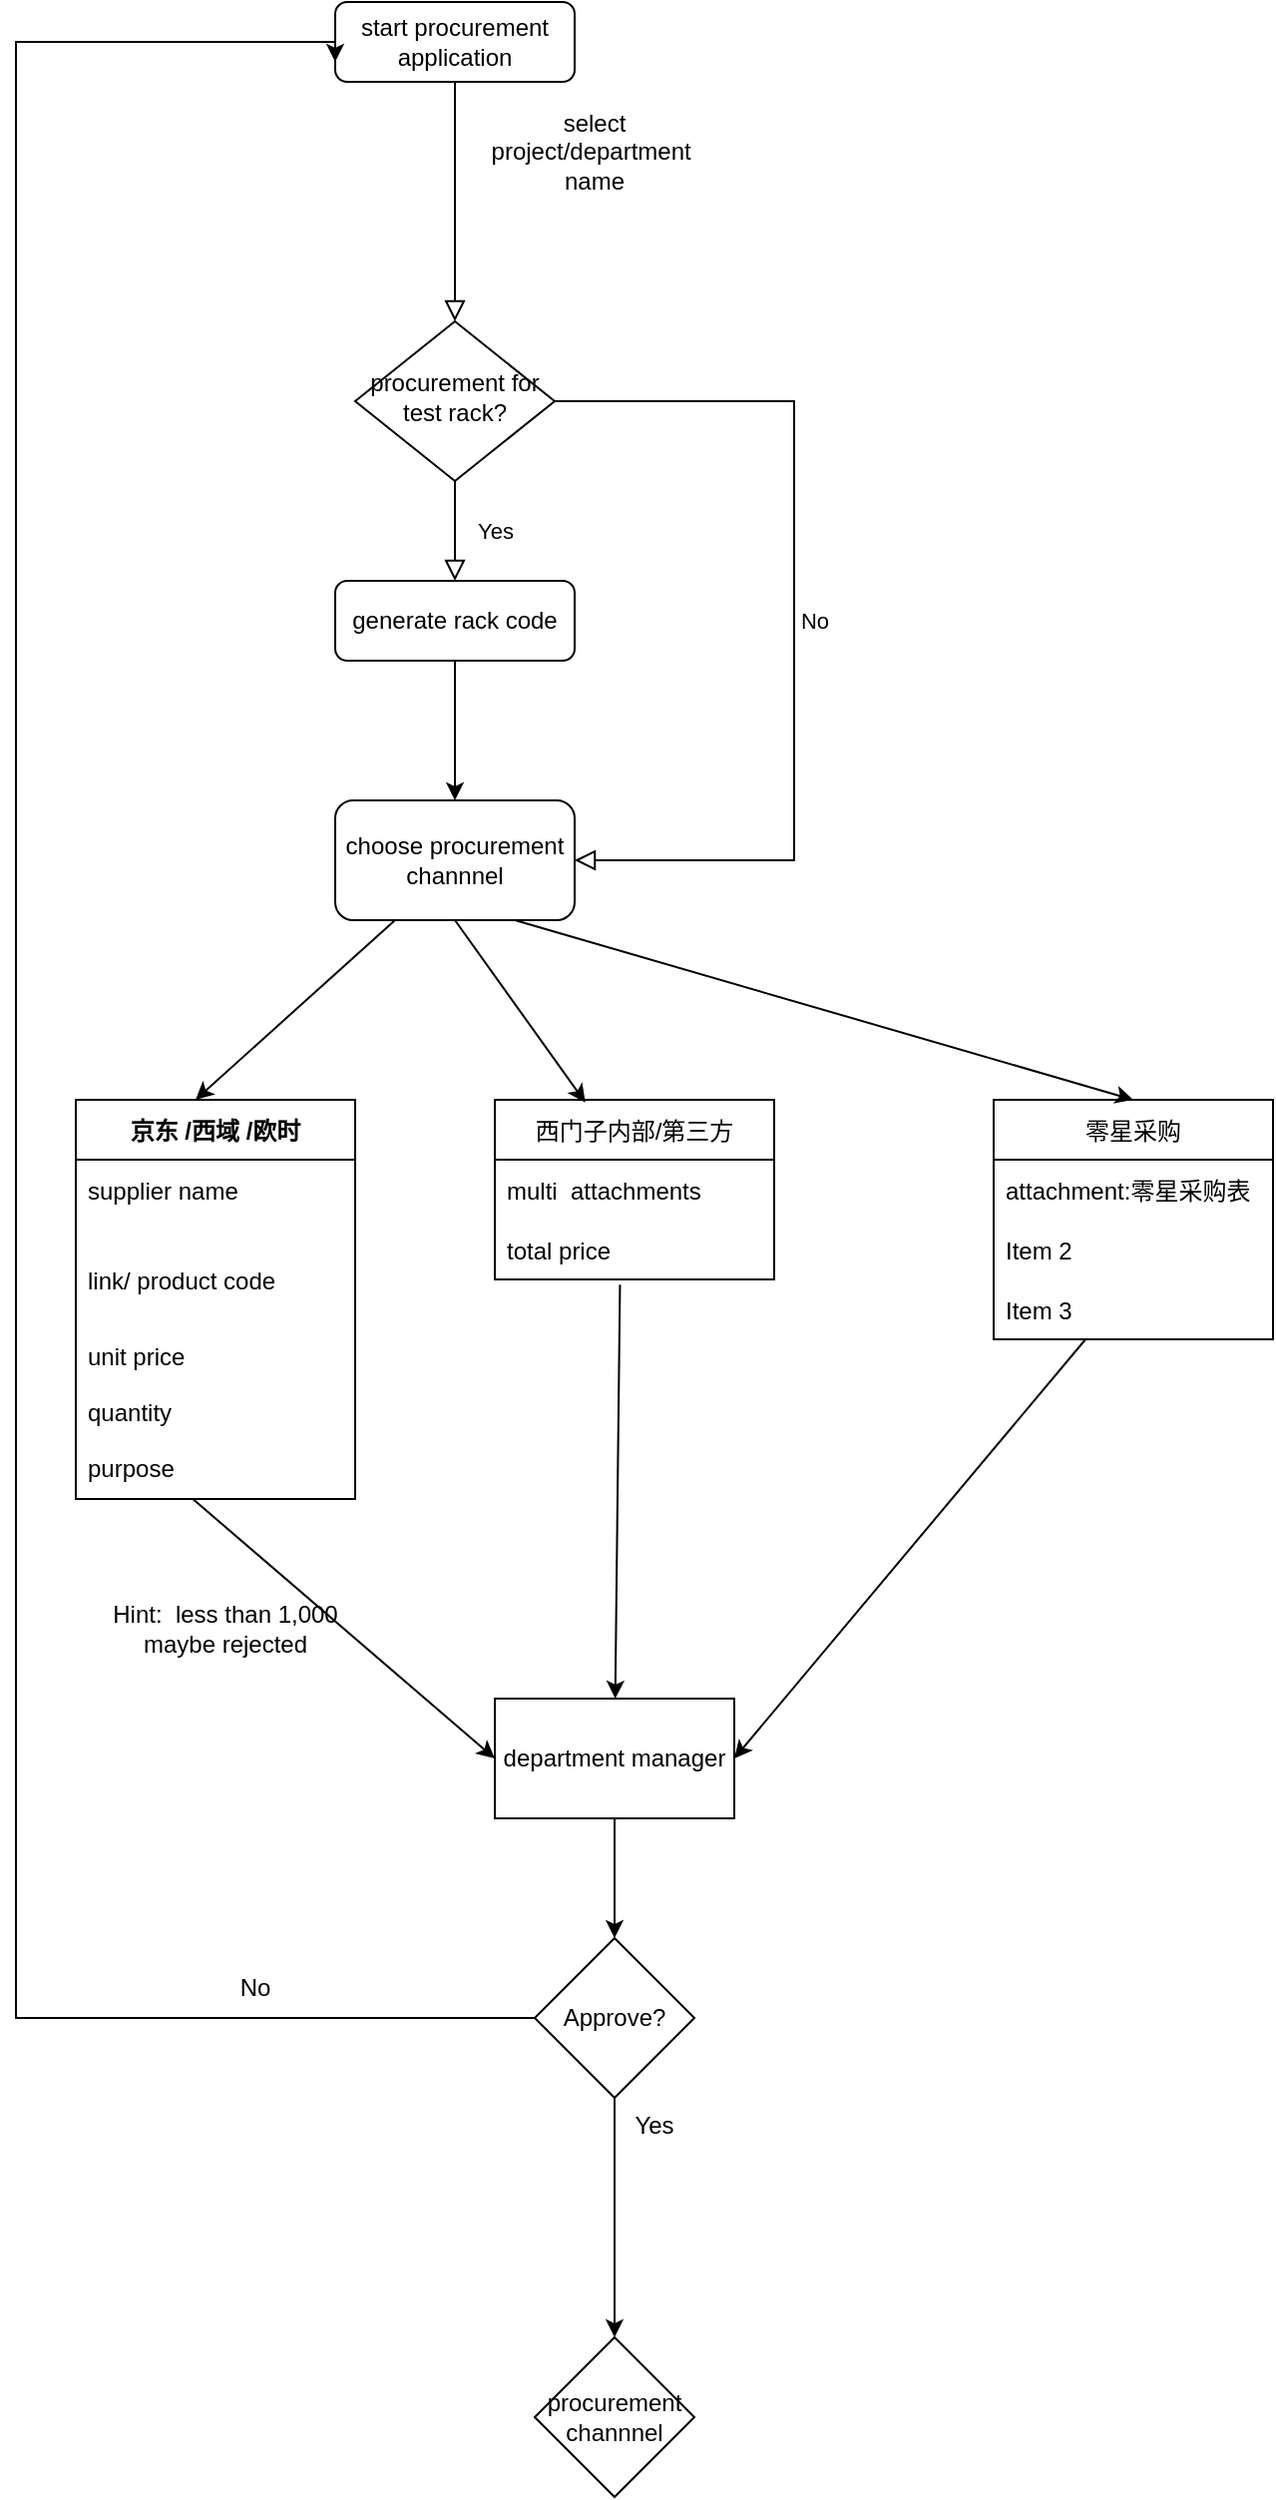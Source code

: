 <mxfile version="20.0.4" type="github">
  <diagram id="C5RBs43oDa-KdzZeNtuy" name="Page-1">
    <mxGraphModel dx="1849" dy="436" grid="1" gridSize="10" guides="1" tooltips="1" connect="1" arrows="1" fold="1" page="1" pageScale="1" pageWidth="827" pageHeight="1169" math="0" shadow="0">
      <root>
        <mxCell id="WIyWlLk6GJQsqaUBKTNV-0" />
        <mxCell id="WIyWlLk6GJQsqaUBKTNV-1" parent="WIyWlLk6GJQsqaUBKTNV-0" />
        <mxCell id="WIyWlLk6GJQsqaUBKTNV-2" value="" style="rounded=0;html=1;jettySize=auto;orthogonalLoop=1;fontSize=11;endArrow=block;endFill=0;endSize=8;strokeWidth=1;shadow=0;labelBackgroundColor=none;edgeStyle=orthogonalEdgeStyle;" parent="WIyWlLk6GJQsqaUBKTNV-1" source="WIyWlLk6GJQsqaUBKTNV-3" target="WIyWlLk6GJQsqaUBKTNV-6" edge="1">
          <mxGeometry relative="1" as="geometry" />
        </mxCell>
        <mxCell id="WIyWlLk6GJQsqaUBKTNV-3" value="start procurement application" style="rounded=1;whiteSpace=wrap;html=1;fontSize=12;glass=0;strokeWidth=1;shadow=0;" parent="WIyWlLk6GJQsqaUBKTNV-1" vertex="1">
          <mxGeometry x="160" y="10" width="120" height="40" as="geometry" />
        </mxCell>
        <mxCell id="WIyWlLk6GJQsqaUBKTNV-4" value="Yes" style="rounded=0;html=1;jettySize=auto;orthogonalLoop=1;fontSize=11;endArrow=block;endFill=0;endSize=8;strokeWidth=1;shadow=0;labelBackgroundColor=none;edgeStyle=orthogonalEdgeStyle;entryX=0.5;entryY=0;entryDx=0;entryDy=0;" parent="WIyWlLk6GJQsqaUBKTNV-1" source="WIyWlLk6GJQsqaUBKTNV-6" target="WIyWlLk6GJQsqaUBKTNV-11" edge="1">
          <mxGeometry y="20" relative="1" as="geometry">
            <mxPoint as="offset" />
            <mxPoint x="220" y="290" as="targetPoint" />
          </mxGeometry>
        </mxCell>
        <mxCell id="WIyWlLk6GJQsqaUBKTNV-5" value="No" style="edgeStyle=orthogonalEdgeStyle;rounded=0;html=1;jettySize=auto;orthogonalLoop=1;fontSize=11;endArrow=block;endFill=0;endSize=8;strokeWidth=1;shadow=0;labelBackgroundColor=none;entryX=1;entryY=0.5;entryDx=0;entryDy=0;" parent="WIyWlLk6GJQsqaUBKTNV-1" source="WIyWlLk6GJQsqaUBKTNV-6" target="ZzFBc4L-XgL4VMwVt-X--0" edge="1">
          <mxGeometry y="10" relative="1" as="geometry">
            <mxPoint as="offset" />
            <mxPoint x="390" y="460" as="targetPoint" />
            <Array as="points">
              <mxPoint x="390" y="210" />
              <mxPoint x="390" y="440" />
            </Array>
          </mxGeometry>
        </mxCell>
        <mxCell id="WIyWlLk6GJQsqaUBKTNV-6" value="procurement&amp;nbsp;for test rack?" style="rhombus;whiteSpace=wrap;html=1;shadow=0;fontFamily=Helvetica;fontSize=12;align=center;strokeWidth=1;spacing=6;spacingTop=-4;" parent="WIyWlLk6GJQsqaUBKTNV-1" vertex="1">
          <mxGeometry x="170" y="170" width="100" height="80" as="geometry" />
        </mxCell>
        <mxCell id="ZzFBc4L-XgL4VMwVt-X--1" value="" style="edgeStyle=orthogonalEdgeStyle;rounded=0;orthogonalLoop=1;jettySize=auto;html=1;" edge="1" parent="WIyWlLk6GJQsqaUBKTNV-1" source="WIyWlLk6GJQsqaUBKTNV-11" target="ZzFBc4L-XgL4VMwVt-X--0">
          <mxGeometry relative="1" as="geometry" />
        </mxCell>
        <mxCell id="WIyWlLk6GJQsqaUBKTNV-11" value="generate rack code" style="rounded=1;whiteSpace=wrap;html=1;fontSize=12;glass=0;strokeWidth=1;shadow=0;" parent="WIyWlLk6GJQsqaUBKTNV-1" vertex="1">
          <mxGeometry x="160" y="300" width="120" height="40" as="geometry" />
        </mxCell>
        <mxCell id="ZzFBc4L-XgL4VMwVt-X--0" value="choose procurement channnel" style="whiteSpace=wrap;html=1;rounded=1;glass=0;strokeWidth=1;shadow=0;" vertex="1" parent="WIyWlLk6GJQsqaUBKTNV-1">
          <mxGeometry x="160" y="410" width="120" height="60" as="geometry" />
        </mxCell>
        <mxCell id="ZzFBc4L-XgL4VMwVt-X--4" value="" style="endArrow=classic;html=1;rounded=0;exitX=0.25;exitY=1;exitDx=0;exitDy=0;" edge="1" parent="WIyWlLk6GJQsqaUBKTNV-1" source="ZzFBc4L-XgL4VMwVt-X--0">
          <mxGeometry width="50" height="50" relative="1" as="geometry">
            <mxPoint x="250" y="530" as="sourcePoint" />
            <mxPoint x="90" y="560" as="targetPoint" />
          </mxGeometry>
        </mxCell>
        <mxCell id="ZzFBc4L-XgL4VMwVt-X--5" value="京东 /西域 /欧时" style="swimlane;fontStyle=1;childLayout=stackLayout;horizontal=1;startSize=30;horizontalStack=0;resizeParent=1;resizeParentMax=0;resizeLast=0;collapsible=1;marginBottom=0;" vertex="1" parent="WIyWlLk6GJQsqaUBKTNV-1">
          <mxGeometry x="30" y="560" width="140" height="200" as="geometry" />
        </mxCell>
        <mxCell id="ZzFBc4L-XgL4VMwVt-X--6" value="supplier name" style="text;strokeColor=none;fillColor=none;align=left;verticalAlign=middle;spacingLeft=4;spacingRight=4;overflow=hidden;points=[[0,0.5],[1,0.5]];portConstraint=eastwest;rotatable=0;" vertex="1" parent="ZzFBc4L-XgL4VMwVt-X--5">
          <mxGeometry y="30" width="140" height="30" as="geometry" />
        </mxCell>
        <mxCell id="ZzFBc4L-XgL4VMwVt-X--7" value="link/ product code" style="text;strokeColor=none;fillColor=none;align=left;verticalAlign=middle;spacingLeft=4;spacingRight=4;overflow=hidden;points=[[0,0.5],[1,0.5]];portConstraint=eastwest;rotatable=0;" vertex="1" parent="ZzFBc4L-XgL4VMwVt-X--5">
          <mxGeometry y="60" width="140" height="60" as="geometry" />
        </mxCell>
        <mxCell id="ZzFBc4L-XgL4VMwVt-X--8" value="unit price&#xa;&#xa;quantity&#xa;&#xa;purpose&#xa;&#xa;&#xa;&#xa;&#xa;&#xa;&#xa;" style="text;strokeColor=none;fillColor=none;align=left;verticalAlign=middle;spacingLeft=4;spacingRight=4;overflow=hidden;points=[[0,0.5],[1,0.5]];portConstraint=eastwest;rotatable=0;" vertex="1" parent="ZzFBc4L-XgL4VMwVt-X--5">
          <mxGeometry y="120" width="140" height="80" as="geometry" />
        </mxCell>
        <mxCell id="ZzFBc4L-XgL4VMwVt-X--11" value="西门子内部/第三方" style="swimlane;fontStyle=0;childLayout=stackLayout;horizontal=1;startSize=30;horizontalStack=0;resizeParent=1;resizeParentMax=0;resizeLast=0;collapsible=1;marginBottom=0;" vertex="1" parent="WIyWlLk6GJQsqaUBKTNV-1">
          <mxGeometry x="240" y="560" width="140" height="90" as="geometry" />
        </mxCell>
        <mxCell id="ZzFBc4L-XgL4VMwVt-X--12" value="multi  attachments" style="text;strokeColor=none;fillColor=none;align=left;verticalAlign=middle;spacingLeft=4;spacingRight=4;overflow=hidden;points=[[0,0.5],[1,0.5]];portConstraint=eastwest;rotatable=0;" vertex="1" parent="ZzFBc4L-XgL4VMwVt-X--11">
          <mxGeometry y="30" width="140" height="30" as="geometry" />
        </mxCell>
        <mxCell id="ZzFBc4L-XgL4VMwVt-X--13" value="total price" style="text;strokeColor=none;fillColor=none;align=left;verticalAlign=middle;spacingLeft=4;spacingRight=4;overflow=hidden;points=[[0,0.5],[1,0.5]];portConstraint=eastwest;rotatable=0;" vertex="1" parent="ZzFBc4L-XgL4VMwVt-X--11">
          <mxGeometry y="60" width="140" height="30" as="geometry" />
        </mxCell>
        <mxCell id="ZzFBc4L-XgL4VMwVt-X--15" value="select project/department&amp;nbsp; name" style="text;html=1;strokeColor=none;fillColor=none;align=center;verticalAlign=middle;whiteSpace=wrap;rounded=0;" vertex="1" parent="WIyWlLk6GJQsqaUBKTNV-1">
          <mxGeometry x="230" y="70" width="120" height="30" as="geometry" />
        </mxCell>
        <mxCell id="ZzFBc4L-XgL4VMwVt-X--16" value="" style="endArrow=classic;html=1;rounded=0;exitX=0.5;exitY=1;exitDx=0;exitDy=0;entryX=0.324;entryY=0.015;entryDx=0;entryDy=0;entryPerimeter=0;" edge="1" parent="WIyWlLk6GJQsqaUBKTNV-1" source="ZzFBc4L-XgL4VMwVt-X--0" target="ZzFBc4L-XgL4VMwVt-X--11">
          <mxGeometry width="50" height="50" relative="1" as="geometry">
            <mxPoint x="200" y="540" as="sourcePoint" />
            <mxPoint x="250" y="490" as="targetPoint" />
          </mxGeometry>
        </mxCell>
        <mxCell id="ZzFBc4L-XgL4VMwVt-X--17" value="零星采购" style="swimlane;fontStyle=0;childLayout=stackLayout;horizontal=1;startSize=30;horizontalStack=0;resizeParent=1;resizeParentMax=0;resizeLast=0;collapsible=1;marginBottom=0;" vertex="1" parent="WIyWlLk6GJQsqaUBKTNV-1">
          <mxGeometry x="490" y="560" width="140" height="120" as="geometry" />
        </mxCell>
        <mxCell id="ZzFBc4L-XgL4VMwVt-X--18" value="attachment:零星采购表" style="text;strokeColor=none;fillColor=none;align=left;verticalAlign=middle;spacingLeft=4;spacingRight=4;overflow=hidden;points=[[0,0.5],[1,0.5]];portConstraint=eastwest;rotatable=0;" vertex="1" parent="ZzFBc4L-XgL4VMwVt-X--17">
          <mxGeometry y="30" width="140" height="30" as="geometry" />
        </mxCell>
        <mxCell id="ZzFBc4L-XgL4VMwVt-X--19" value="Item 2" style="text;strokeColor=none;fillColor=none;align=left;verticalAlign=middle;spacingLeft=4;spacingRight=4;overflow=hidden;points=[[0,0.5],[1,0.5]];portConstraint=eastwest;rotatable=0;" vertex="1" parent="ZzFBc4L-XgL4VMwVt-X--17">
          <mxGeometry y="60" width="140" height="30" as="geometry" />
        </mxCell>
        <mxCell id="ZzFBc4L-XgL4VMwVt-X--20" value="Item 3" style="text;strokeColor=none;fillColor=none;align=left;verticalAlign=middle;spacingLeft=4;spacingRight=4;overflow=hidden;points=[[0,0.5],[1,0.5]];portConstraint=eastwest;rotatable=0;" vertex="1" parent="ZzFBc4L-XgL4VMwVt-X--17">
          <mxGeometry y="90" width="140" height="30" as="geometry" />
        </mxCell>
        <mxCell id="ZzFBc4L-XgL4VMwVt-X--21" value="" style="endArrow=classic;html=1;rounded=0;exitX=0.75;exitY=1;exitDx=0;exitDy=0;entryX=0.5;entryY=0;entryDx=0;entryDy=0;" edge="1" parent="WIyWlLk6GJQsqaUBKTNV-1" source="ZzFBc4L-XgL4VMwVt-X--0" target="ZzFBc4L-XgL4VMwVt-X--17">
          <mxGeometry width="50" height="50" relative="1" as="geometry">
            <mxPoint x="360" y="540" as="sourcePoint" />
            <mxPoint x="410" y="490" as="targetPoint" />
          </mxGeometry>
        </mxCell>
        <mxCell id="ZzFBc4L-XgL4VMwVt-X--31" style="edgeStyle=orthogonalEdgeStyle;rounded=0;orthogonalLoop=1;jettySize=auto;html=1;entryX=0.5;entryY=0;entryDx=0;entryDy=0;" edge="1" parent="WIyWlLk6GJQsqaUBKTNV-1" source="ZzFBc4L-XgL4VMwVt-X--22" target="ZzFBc4L-XgL4VMwVt-X--28">
          <mxGeometry relative="1" as="geometry" />
        </mxCell>
        <mxCell id="ZzFBc4L-XgL4VMwVt-X--22" value="department manager" style="rounded=0;whiteSpace=wrap;html=1;" vertex="1" parent="WIyWlLk6GJQsqaUBKTNV-1">
          <mxGeometry x="240" y="860" width="120" height="60" as="geometry" />
        </mxCell>
        <mxCell id="ZzFBc4L-XgL4VMwVt-X--23" value="" style="endArrow=classic;html=1;rounded=0;exitX=0.419;exitY=1;exitDx=0;exitDy=0;exitPerimeter=0;entryX=0;entryY=0.5;entryDx=0;entryDy=0;" edge="1" parent="WIyWlLk6GJQsqaUBKTNV-1" source="ZzFBc4L-XgL4VMwVt-X--8" target="ZzFBc4L-XgL4VMwVt-X--22">
          <mxGeometry width="50" height="50" relative="1" as="geometry">
            <mxPoint x="90" y="820" as="sourcePoint" />
            <mxPoint x="140" y="770" as="targetPoint" />
          </mxGeometry>
        </mxCell>
        <mxCell id="ZzFBc4L-XgL4VMwVt-X--24" value="Hint:&amp;nbsp; less than 1,000 maybe rejected" style="text;html=1;strokeColor=none;fillColor=none;align=center;verticalAlign=middle;whiteSpace=wrap;rounded=0;" vertex="1" parent="WIyWlLk6GJQsqaUBKTNV-1">
          <mxGeometry x="40" y="810" width="130" height="30" as="geometry" />
        </mxCell>
        <mxCell id="ZzFBc4L-XgL4VMwVt-X--26" value="" style="endArrow=classic;html=1;rounded=0;exitX=0.448;exitY=1.089;exitDx=0;exitDy=0;exitPerimeter=0;" edge="1" parent="WIyWlLk6GJQsqaUBKTNV-1" source="ZzFBc4L-XgL4VMwVt-X--13" target="ZzFBc4L-XgL4VMwVt-X--22">
          <mxGeometry width="50" height="50" relative="1" as="geometry">
            <mxPoint x="130" y="940" as="sourcePoint" />
            <mxPoint x="180" y="890" as="targetPoint" />
          </mxGeometry>
        </mxCell>
        <mxCell id="ZzFBc4L-XgL4VMwVt-X--27" value="" style="endArrow=classic;html=1;rounded=0;exitX=0.329;exitY=1;exitDx=0;exitDy=0;exitPerimeter=0;entryX=1;entryY=0.5;entryDx=0;entryDy=0;" edge="1" parent="WIyWlLk6GJQsqaUBKTNV-1" source="ZzFBc4L-XgL4VMwVt-X--20" target="ZzFBc4L-XgL4VMwVt-X--22">
          <mxGeometry width="50" height="50" relative="1" as="geometry">
            <mxPoint x="480" y="780" as="sourcePoint" />
            <mxPoint x="530" y="730" as="targetPoint" />
          </mxGeometry>
        </mxCell>
        <mxCell id="ZzFBc4L-XgL4VMwVt-X--29" style="edgeStyle=orthogonalEdgeStyle;rounded=0;orthogonalLoop=1;jettySize=auto;html=1;entryX=0;entryY=0.75;entryDx=0;entryDy=0;" edge="1" parent="WIyWlLk6GJQsqaUBKTNV-1" source="ZzFBc4L-XgL4VMwVt-X--28" target="WIyWlLk6GJQsqaUBKTNV-3">
          <mxGeometry relative="1" as="geometry">
            <mxPoint x="20" y="30" as="targetPoint" />
            <Array as="points">
              <mxPoint y="1020" />
              <mxPoint y="30" />
              <mxPoint x="160" y="30" />
            </Array>
          </mxGeometry>
        </mxCell>
        <mxCell id="ZzFBc4L-XgL4VMwVt-X--34" style="edgeStyle=orthogonalEdgeStyle;rounded=0;orthogonalLoop=1;jettySize=auto;html=1;exitX=0.5;exitY=1;exitDx=0;exitDy=0;entryX=0.5;entryY=0;entryDx=0;entryDy=0;" edge="1" parent="WIyWlLk6GJQsqaUBKTNV-1" source="ZzFBc4L-XgL4VMwVt-X--28" target="ZzFBc4L-XgL4VMwVt-X--33">
          <mxGeometry relative="1" as="geometry" />
        </mxCell>
        <mxCell id="ZzFBc4L-XgL4VMwVt-X--28" value="Approve?" style="rhombus;whiteSpace=wrap;html=1;" vertex="1" parent="WIyWlLk6GJQsqaUBKTNV-1">
          <mxGeometry x="260" y="980" width="80" height="80" as="geometry" />
        </mxCell>
        <mxCell id="ZzFBc4L-XgL4VMwVt-X--30" value="No" style="text;html=1;strokeColor=none;fillColor=none;align=center;verticalAlign=middle;whiteSpace=wrap;rounded=0;" vertex="1" parent="WIyWlLk6GJQsqaUBKTNV-1">
          <mxGeometry x="90" y="990" width="60" height="30" as="geometry" />
        </mxCell>
        <mxCell id="ZzFBc4L-XgL4VMwVt-X--33" value="procurement channnel" style="rhombus;whiteSpace=wrap;html=1;" vertex="1" parent="WIyWlLk6GJQsqaUBKTNV-1">
          <mxGeometry x="260" y="1180" width="80" height="80" as="geometry" />
        </mxCell>
        <mxCell id="ZzFBc4L-XgL4VMwVt-X--35" value="Yes" style="text;html=1;strokeColor=none;fillColor=none;align=center;verticalAlign=middle;whiteSpace=wrap;rounded=0;" vertex="1" parent="WIyWlLk6GJQsqaUBKTNV-1">
          <mxGeometry x="290" y="1059" width="60" height="30" as="geometry" />
        </mxCell>
      </root>
    </mxGraphModel>
  </diagram>
</mxfile>

